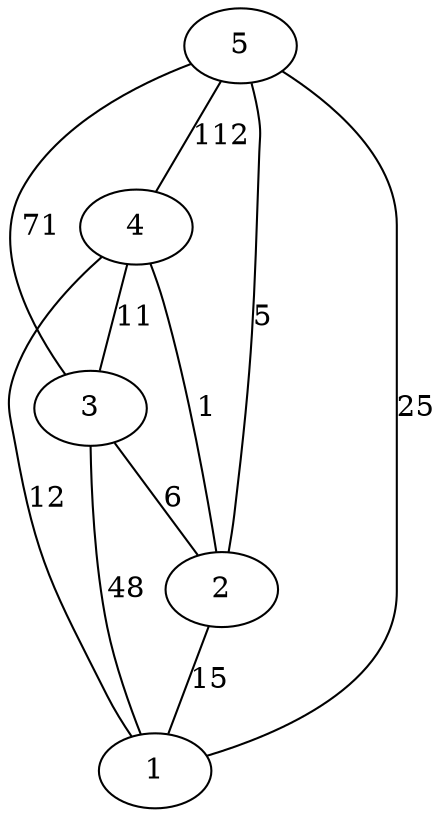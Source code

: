 graph Grafo {
    2 -- 1 [label = "15"] ;
    3 -- 1 [label = "48"] ;
    3 -- 2 [label = "6"] ;
    4 -- 3 [label = "11"] ;
    4 -- 1 [label = "12"] ;
    4 -- 2 [label = "1"] ;
    5 -- 4 [label = "112"] ;
    5 -- 2 [label = "5"] ;
    5 -- 1 [label = "25"] ;
    5 -- 3 [label = "71"] ;
}

